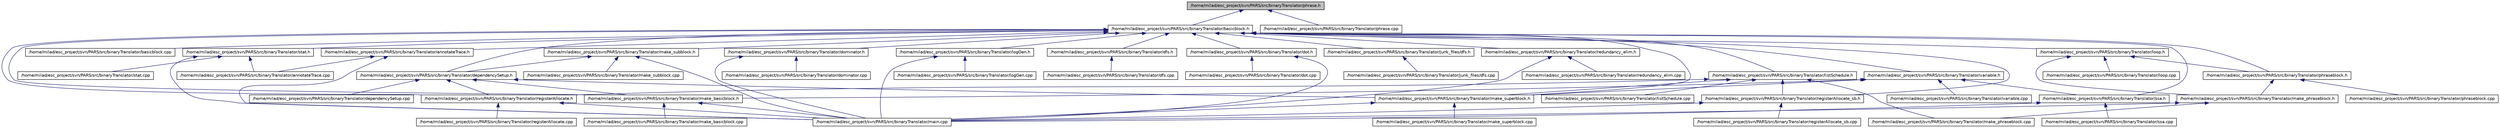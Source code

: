 digraph G
{
  edge [fontname="Helvetica",fontsize="10",labelfontname="Helvetica",labelfontsize="10"];
  node [fontname="Helvetica",fontsize="10",shape=record];
  Node1 [label="/home/milad/esc_project/svn/PARS/src/binaryTranslator/phrase.h",height=0.2,width=0.4,color="black", fillcolor="grey75", style="filled" fontcolor="black"];
  Node1 -> Node2 [dir=back,color="midnightblue",fontsize="10",style="solid",fontname="Helvetica"];
  Node2 [label="/home/milad/esc_project/svn/PARS/src/binaryTranslator/basicblock.h",height=0.2,width=0.4,color="black", fillcolor="white", style="filled",URL="$binaryTranslator_2basicblock_8h.html"];
  Node2 -> Node3 [dir=back,color="midnightblue",fontsize="10",style="solid",fontname="Helvetica"];
  Node3 [label="/home/milad/esc_project/svn/PARS/src/binaryTranslator/annotateTrace.h",height=0.2,width=0.4,color="black", fillcolor="white", style="filled",URL="$annotateTrace_8h.html"];
  Node3 -> Node4 [dir=back,color="midnightblue",fontsize="10",style="solid",fontname="Helvetica"];
  Node4 [label="/home/milad/esc_project/svn/PARS/src/binaryTranslator/annotateTrace.cpp",height=0.2,width=0.4,color="black", fillcolor="white", style="filled",URL="$annotateTrace_8cpp.html"];
  Node3 -> Node5 [dir=back,color="midnightblue",fontsize="10",style="solid",fontname="Helvetica"];
  Node5 [label="/home/milad/esc_project/svn/PARS/src/binaryTranslator/main.cpp",height=0.2,width=0.4,color="black", fillcolor="white", style="filled",URL="$main_8cpp.html"];
  Node2 -> Node6 [dir=back,color="midnightblue",fontsize="10",style="solid",fontname="Helvetica"];
  Node6 [label="/home/milad/esc_project/svn/PARS/src/binaryTranslator/stat.h",height=0.2,width=0.4,color="black", fillcolor="white", style="filled",URL="$binaryTranslator_2stat_8h.html"];
  Node6 -> Node4 [dir=back,color="midnightblue",fontsize="10",style="solid",fontname="Helvetica"];
  Node6 -> Node5 [dir=back,color="midnightblue",fontsize="10",style="solid",fontname="Helvetica"];
  Node6 -> Node7 [dir=back,color="midnightblue",fontsize="10",style="solid",fontname="Helvetica"];
  Node7 [label="/home/milad/esc_project/svn/PARS/src/binaryTranslator/stat.cpp",height=0.2,width=0.4,color="black", fillcolor="white", style="filled",URL="$binaryTranslator_2stat_8cpp.html"];
  Node2 -> Node8 [dir=back,color="midnightblue",fontsize="10",style="solid",fontname="Helvetica"];
  Node8 [label="/home/milad/esc_project/svn/PARS/src/binaryTranslator/basicblock.cpp",height=0.2,width=0.4,color="black", fillcolor="white", style="filled",URL="$binaryTranslator_2basicblock_8cpp.html"];
  Node2 -> Node9 [dir=back,color="midnightblue",fontsize="10",style="solid",fontname="Helvetica"];
  Node9 [label="/home/milad/esc_project/svn/PARS/src/binaryTranslator/dependencySetup.h",height=0.2,width=0.4,color="black", fillcolor="white", style="filled",URL="$dependencySetup_8h.html"];
  Node9 -> Node10 [dir=back,color="midnightblue",fontsize="10",style="solid",fontname="Helvetica"];
  Node10 [label="/home/milad/esc_project/svn/PARS/src/binaryTranslator/dependencySetup.cpp",height=0.2,width=0.4,color="black", fillcolor="white", style="filled",URL="$dependencySetup_8cpp.html"];
  Node9 -> Node11 [dir=back,color="midnightblue",fontsize="10",style="solid",fontname="Helvetica"];
  Node11 [label="/home/milad/esc_project/svn/PARS/src/binaryTranslator/registerAllocate.h",height=0.2,width=0.4,color="black", fillcolor="white", style="filled",URL="$registerAllocate_8h.html"];
  Node11 -> Node5 [dir=back,color="midnightblue",fontsize="10",style="solid",fontname="Helvetica"];
  Node11 -> Node12 [dir=back,color="midnightblue",fontsize="10",style="solid",fontname="Helvetica"];
  Node12 [label="/home/milad/esc_project/svn/PARS/src/binaryTranslator/registerAllocate.cpp",height=0.2,width=0.4,color="black", fillcolor="white", style="filled",URL="$registerAllocate_8cpp.html"];
  Node9 -> Node13 [dir=back,color="midnightblue",fontsize="10",style="solid",fontname="Helvetica"];
  Node13 [label="/home/milad/esc_project/svn/PARS/src/binaryTranslator/make_basicblock.h",height=0.2,width=0.4,color="black", fillcolor="white", style="filled",URL="$make__basicblock_8h.html"];
  Node13 -> Node5 [dir=back,color="midnightblue",fontsize="10",style="solid",fontname="Helvetica"];
  Node13 -> Node14 [dir=back,color="midnightblue",fontsize="10",style="solid",fontname="Helvetica"];
  Node14 [label="/home/milad/esc_project/svn/PARS/src/binaryTranslator/make_basicblock.cpp",height=0.2,width=0.4,color="black", fillcolor="white", style="filled",URL="$make__basicblock_8cpp.html"];
  Node9 -> Node15 [dir=back,color="midnightblue",fontsize="10",style="solid",fontname="Helvetica"];
  Node15 [label="/home/milad/esc_project/svn/PARS/src/binaryTranslator/make_superblock.h",height=0.2,width=0.4,color="black", fillcolor="white", style="filled",URL="$make__superblock_8h.html"];
  Node15 -> Node5 [dir=back,color="midnightblue",fontsize="10",style="solid",fontname="Helvetica"];
  Node15 -> Node16 [dir=back,color="midnightblue",fontsize="10",style="solid",fontname="Helvetica"];
  Node16 [label="/home/milad/esc_project/svn/PARS/src/binaryTranslator/make_superblock.cpp",height=0.2,width=0.4,color="black", fillcolor="white", style="filled",URL="$make__superblock_8cpp.html"];
  Node2 -> Node17 [dir=back,color="midnightblue",fontsize="10",style="solid",fontname="Helvetica"];
  Node17 [label="/home/milad/esc_project/svn/PARS/src/binaryTranslator/make_subblock.h",height=0.2,width=0.4,color="black", fillcolor="white", style="filled",URL="$make__subblock_8h.html"];
  Node17 -> Node9 [dir=back,color="midnightblue",fontsize="10",style="solid",fontname="Helvetica"];
  Node17 -> Node5 [dir=back,color="midnightblue",fontsize="10",style="solid",fontname="Helvetica"];
  Node17 -> Node18 [dir=back,color="midnightblue",fontsize="10",style="solid",fontname="Helvetica"];
  Node18 [label="/home/milad/esc_project/svn/PARS/src/binaryTranslator/make_subblock.cpp",height=0.2,width=0.4,color="black", fillcolor="white", style="filled",URL="$make__subblock_8cpp.html"];
  Node2 -> Node19 [dir=back,color="midnightblue",fontsize="10",style="solid",fontname="Helvetica"];
  Node19 [label="/home/milad/esc_project/svn/PARS/src/binaryTranslator/dfs.h",height=0.2,width=0.4,color="black", fillcolor="white", style="filled",URL="$dfs_8h.html"];
  Node19 -> Node20 [dir=back,color="midnightblue",fontsize="10",style="solid",fontname="Helvetica"];
  Node20 [label="/home/milad/esc_project/svn/PARS/src/binaryTranslator/dfs.cpp",height=0.2,width=0.4,color="black", fillcolor="white", style="filled",URL="$dfs_8cpp.html"];
  Node2 -> Node21 [dir=back,color="midnightblue",fontsize="10",style="solid",fontname="Helvetica"];
  Node21 [label="/home/milad/esc_project/svn/PARS/src/binaryTranslator/dominator.h",height=0.2,width=0.4,color="black", fillcolor="white", style="filled",URL="$dominator_8h.html"];
  Node21 -> Node22 [dir=back,color="midnightblue",fontsize="10",style="solid",fontname="Helvetica"];
  Node22 [label="/home/milad/esc_project/svn/PARS/src/binaryTranslator/dominator.cpp",height=0.2,width=0.4,color="black", fillcolor="white", style="filled",URL="$dominator_8cpp.html"];
  Node21 -> Node5 [dir=back,color="midnightblue",fontsize="10",style="solid",fontname="Helvetica"];
  Node2 -> Node23 [dir=back,color="midnightblue",fontsize="10",style="solid",fontname="Helvetica"];
  Node23 [label="/home/milad/esc_project/svn/PARS/src/binaryTranslator/dot.h",height=0.2,width=0.4,color="black", fillcolor="white", style="filled",URL="$binaryTranslator_2dot_8h.html"];
  Node23 -> Node24 [dir=back,color="midnightblue",fontsize="10",style="solid",fontname="Helvetica"];
  Node24 [label="/home/milad/esc_project/svn/PARS/src/binaryTranslator/dot.cpp",height=0.2,width=0.4,color="black", fillcolor="white", style="filled",URL="$binaryTranslator_2dot_8cpp.html"];
  Node23 -> Node5 [dir=back,color="midnightblue",fontsize="10",style="solid",fontname="Helvetica"];
  Node2 -> Node25 [dir=back,color="midnightblue",fontsize="10",style="solid",fontname="Helvetica"];
  Node25 [label="/home/milad/esc_project/svn/PARS/src/binaryTranslator/junk_files/dfs.h",height=0.2,width=0.4,color="black", fillcolor="white", style="filled",URL="$junk__files_2dfs_8h.html"];
  Node25 -> Node26 [dir=back,color="midnightblue",fontsize="10",style="solid",fontname="Helvetica"];
  Node26 [label="/home/milad/esc_project/svn/PARS/src/binaryTranslator/junk_files/dfs.cpp",height=0.2,width=0.4,color="black", fillcolor="white", style="filled",URL="$junk__files_2dfs_8cpp.html"];
  Node2 -> Node27 [dir=back,color="midnightblue",fontsize="10",style="solid",fontname="Helvetica"];
  Node27 [label="/home/milad/esc_project/svn/PARS/src/binaryTranslator/listSchedule.h",height=0.2,width=0.4,color="black", fillcolor="white", style="filled",URL="$listSchedule_8h.html"];
  Node27 -> Node28 [dir=back,color="midnightblue",fontsize="10",style="solid",fontname="Helvetica"];
  Node28 [label="/home/milad/esc_project/svn/PARS/src/binaryTranslator/listSchedule.cpp",height=0.2,width=0.4,color="black", fillcolor="white", style="filled",URL="$listSchedule_8cpp.html"];
  Node27 -> Node11 [dir=back,color="midnightblue",fontsize="10",style="solid",fontname="Helvetica"];
  Node27 -> Node29 [dir=back,color="midnightblue",fontsize="10",style="solid",fontname="Helvetica"];
  Node29 [label="/home/milad/esc_project/svn/PARS/src/binaryTranslator/registerAllocate_sb.h",height=0.2,width=0.4,color="black", fillcolor="white", style="filled",URL="$registerAllocate__sb_8h.html"];
  Node29 -> Node5 [dir=back,color="midnightblue",fontsize="10",style="solid",fontname="Helvetica"];
  Node29 -> Node30 [dir=back,color="midnightblue",fontsize="10",style="solid",fontname="Helvetica"];
  Node30 [label="/home/milad/esc_project/svn/PARS/src/binaryTranslator/registerAllocate_sb.cpp",height=0.2,width=0.4,color="black", fillcolor="white", style="filled",URL="$registerAllocate__sb_8cpp.html"];
  Node27 -> Node15 [dir=back,color="midnightblue",fontsize="10",style="solid",fontname="Helvetica"];
  Node27 -> Node31 [dir=back,color="midnightblue",fontsize="10",style="solid",fontname="Helvetica"];
  Node31 [label="/home/milad/esc_project/svn/PARS/src/binaryTranslator/make_phraseblock.cpp",height=0.2,width=0.4,color="black", fillcolor="white", style="filled",URL="$make__phraseblock_8cpp.html"];
  Node2 -> Node32 [dir=back,color="midnightblue",fontsize="10",style="solid",fontname="Helvetica"];
  Node32 [label="/home/milad/esc_project/svn/PARS/src/binaryTranslator/logGen.h",height=0.2,width=0.4,color="black", fillcolor="white", style="filled",URL="$logGen_8h.html"];
  Node32 -> Node33 [dir=back,color="midnightblue",fontsize="10",style="solid",fontname="Helvetica"];
  Node33 [label="/home/milad/esc_project/svn/PARS/src/binaryTranslator/logGen.cpp",height=0.2,width=0.4,color="black", fillcolor="white", style="filled",URL="$logGen_8cpp.html"];
  Node32 -> Node5 [dir=back,color="midnightblue",fontsize="10",style="solid",fontname="Helvetica"];
  Node2 -> Node34 [dir=back,color="midnightblue",fontsize="10",style="solid",fontname="Helvetica"];
  Node34 [label="/home/milad/esc_project/svn/PARS/src/binaryTranslator/loop.h",height=0.2,width=0.4,color="black", fillcolor="white", style="filled",URL="$loop_8h.html"];
  Node34 -> Node35 [dir=back,color="midnightblue",fontsize="10",style="solid",fontname="Helvetica"];
  Node35 [label="/home/milad/esc_project/svn/PARS/src/binaryTranslator/loop.cpp",height=0.2,width=0.4,color="black", fillcolor="white", style="filled",URL="$loop_8cpp.html"];
  Node34 -> Node36 [dir=back,color="midnightblue",fontsize="10",style="solid",fontname="Helvetica"];
  Node36 [label="/home/milad/esc_project/svn/PARS/src/binaryTranslator/phraseblock.h",height=0.2,width=0.4,color="black", fillcolor="white", style="filled",URL="$phraseblock_8h.html"];
  Node36 -> Node37 [dir=back,color="midnightblue",fontsize="10",style="solid",fontname="Helvetica"];
  Node37 [label="/home/milad/esc_project/svn/PARS/src/binaryTranslator/make_phraseblock.h",height=0.2,width=0.4,color="black", fillcolor="white", style="filled",URL="$make__phraseblock_8h.html"];
  Node37 -> Node5 [dir=back,color="midnightblue",fontsize="10",style="solid",fontname="Helvetica"];
  Node37 -> Node31 [dir=back,color="midnightblue",fontsize="10",style="solid",fontname="Helvetica"];
  Node36 -> Node38 [dir=back,color="midnightblue",fontsize="10",style="solid",fontname="Helvetica"];
  Node38 [label="/home/milad/esc_project/svn/PARS/src/binaryTranslator/phraseblock.cpp",height=0.2,width=0.4,color="black", fillcolor="white", style="filled",URL="$phraseblock_8cpp.html"];
  Node34 -> Node37 [dir=back,color="midnightblue",fontsize="10",style="solid",fontname="Helvetica"];
  Node2 -> Node11 [dir=back,color="midnightblue",fontsize="10",style="solid",fontname="Helvetica"];
  Node2 -> Node29 [dir=back,color="midnightblue",fontsize="10",style="solid",fontname="Helvetica"];
  Node2 -> Node13 [dir=back,color="midnightblue",fontsize="10",style="solid",fontname="Helvetica"];
  Node2 -> Node39 [dir=back,color="midnightblue",fontsize="10",style="solid",fontname="Helvetica"];
  Node39 [label="/home/milad/esc_project/svn/PARS/src/binaryTranslator/variable.h",height=0.2,width=0.4,color="black", fillcolor="white", style="filled",URL="$variable_8h.html"];
  Node39 -> Node13 [dir=back,color="midnightblue",fontsize="10",style="solid",fontname="Helvetica"];
  Node39 -> Node15 [dir=back,color="midnightblue",fontsize="10",style="solid",fontname="Helvetica"];
  Node39 -> Node40 [dir=back,color="midnightblue",fontsize="10",style="solid",fontname="Helvetica"];
  Node40 [label="/home/milad/esc_project/svn/PARS/src/binaryTranslator/ssa.h",height=0.2,width=0.4,color="black", fillcolor="white", style="filled",URL="$ssa_8h.html"];
  Node40 -> Node5 [dir=back,color="midnightblue",fontsize="10",style="solid",fontname="Helvetica"];
  Node40 -> Node41 [dir=back,color="midnightblue",fontsize="10",style="solid",fontname="Helvetica"];
  Node41 [label="/home/milad/esc_project/svn/PARS/src/binaryTranslator/ssa.cpp",height=0.2,width=0.4,color="black", fillcolor="white", style="filled",URL="$ssa_8cpp.html"];
  Node39 -> Node42 [dir=back,color="midnightblue",fontsize="10",style="solid",fontname="Helvetica"];
  Node42 [label="/home/milad/esc_project/svn/PARS/src/binaryTranslator/variable.cpp",height=0.2,width=0.4,color="black", fillcolor="white", style="filled",URL="$variable_8cpp.html"];
  Node2 -> Node15 [dir=back,color="midnightblue",fontsize="10",style="solid",fontname="Helvetica"];
  Node2 -> Node36 [dir=back,color="midnightblue",fontsize="10",style="solid",fontname="Helvetica"];
  Node2 -> Node43 [dir=back,color="midnightblue",fontsize="10",style="solid",fontname="Helvetica"];
  Node43 [label="/home/milad/esc_project/svn/PARS/src/binaryTranslator/redundancy_elim.h",height=0.2,width=0.4,color="black", fillcolor="white", style="filled",URL="$redundancy__elim_8h.html"];
  Node43 -> Node5 [dir=back,color="midnightblue",fontsize="10",style="solid",fontname="Helvetica"];
  Node43 -> Node44 [dir=back,color="midnightblue",fontsize="10",style="solid",fontname="Helvetica"];
  Node44 [label="/home/milad/esc_project/svn/PARS/src/binaryTranslator/redundancy_elim.cpp",height=0.2,width=0.4,color="black", fillcolor="white", style="filled",URL="$redundancy__elim_8cpp.html"];
  Node2 -> Node40 [dir=back,color="midnightblue",fontsize="10",style="solid",fontname="Helvetica"];
  Node1 -> Node45 [dir=back,color="midnightblue",fontsize="10",style="solid",fontname="Helvetica"];
  Node45 [label="/home/milad/esc_project/svn/PARS/src/binaryTranslator/phrase.cpp",height=0.2,width=0.4,color="black", fillcolor="white", style="filled",URL="$binaryTranslator_2phrase_8cpp.html"];
}
